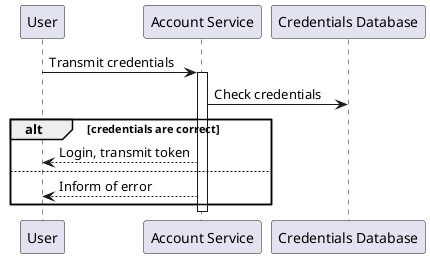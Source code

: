 @startuml

participant "User" as user
participant "Account Service" as accserv
participant "Credentials Database" as creddb

user -> accserv: Transmit credentials
activate accserv

accserv -> creddb: Check credentials

alt credentials are correct

accserv --> user: Login, transmit token

else

accserv --> user: Inform of error

end

deactivate accserv

@enduml
